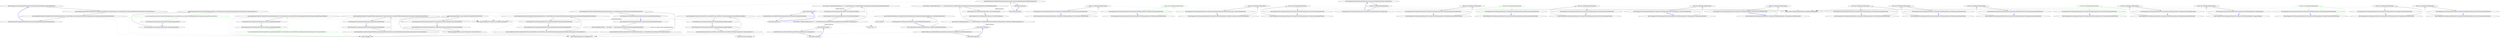 digraph  {
m3_37 [cluster="Humanizer.Tests.DehumanizeToEnumTests.HonorsAnyAttributeWithDescriptionStringProperty()", file="DateHumanizeTests.cs", label="Entry Humanizer.Tests.DehumanizeToEnumTests.HonorsAnyAttributeWithDescriptionStringProperty()", span="43-43"];
m3_39 [cluster="Humanizer.Tests.DehumanizeToEnumTests.HonorsAnyAttributeWithDescriptionStringProperty()", file="DateHumanizeTests.cs", label="Assert.Equal(EnumUnderTest.MemberWithCustomDescriptionAttribute, EnumTestsResources.MemberWithCustomDescriptionAttribute.DehumanizeTo(typeof(EnumUnderTest)))", span="46-46"];
m3_38 [cluster="Humanizer.Tests.DehumanizeToEnumTests.HonorsAnyAttributeWithDescriptionStringProperty()", file="DateHumanizeTests.cs", label="Assert.Equal(EnumUnderTest.MemberWithCustomDescriptionAttribute, EnumTestsResources.MemberWithCustomDescriptionAttribute.DehumanizeTo<EnumUnderTest>())", span="45-45"];
m3_40 [cluster="Humanizer.Tests.DehumanizeToEnumTests.HonorsAnyAttributeWithDescriptionStringProperty()", file="DateHumanizeTests.cs", label="Exit Humanizer.Tests.DehumanizeToEnumTests.HonorsAnyAttributeWithDescriptionStringProperty()", span="43-43"];
m3_31 [cluster="Unk.Equal", file="DateHumanizeTests.cs", label="Entry Unk.Equal", span=""];
m3_69 [cluster="Humanizer.Tests.DehumanizeToEnumTests.DummyStructWithEnumInterfaces.GetTypeCode()", file="DateHumanizeTests.cs", label="Entry Humanizer.Tests.DehumanizeToEnumTests.DummyStructWithEnumInterfaces.GetTypeCode()", span="99-99"];
m3_70 [cluster="Humanizer.Tests.DehumanizeToEnumTests.DummyStructWithEnumInterfaces.GetTypeCode()", file="DateHumanizeTests.cs", label="throw new NotImplementedException();", span="101-101"];
m3_71 [cluster="Humanizer.Tests.DehumanizeToEnumTests.DummyStructWithEnumInterfaces.GetTypeCode()", file="DateHumanizeTests.cs", label="Exit Humanizer.Tests.DehumanizeToEnumTests.DummyStructWithEnumInterfaces.GetTypeCode()", span="99-99"];
m3_41 [cluster="Humanizer.Tests.DehumanizeToEnumTests.DehumanizeMembersWithoutDescriptionAttribute()", file="DateHumanizeTests.cs", label="Entry Humanizer.Tests.DehumanizeToEnumTests.DehumanizeMembersWithoutDescriptionAttribute()", span="50-50"];
m3_43 [cluster="Humanizer.Tests.DehumanizeToEnumTests.DehumanizeMembersWithoutDescriptionAttribute()", file="DateHumanizeTests.cs", label="Assert.Equal(EnumUnderTest.MemberWithoutDescriptionAttribute, EnumTestsResources.MemberWithoutDescriptionAttributeSentence.DehumanizeTo(typeof(EnumUnderTest)))", span="53-53"];
m3_42 [cluster="Humanizer.Tests.DehumanizeToEnumTests.DehumanizeMembersWithoutDescriptionAttribute()", file="DateHumanizeTests.cs", label="Assert.Equal(EnumUnderTest.MemberWithoutDescriptionAttribute, EnumTestsResources.MemberWithoutDescriptionAttributeSentence.DehumanizeTo<EnumUnderTest>())", span="52-52"];
m3_44 [cluster="Humanizer.Tests.DehumanizeToEnumTests.DehumanizeMembersWithoutDescriptionAttribute()", file="DateHumanizeTests.cs", label="Exit Humanizer.Tests.DehumanizeToEnumTests.DehumanizeMembersWithoutDescriptionAttribute()", span="50-50"];
m3_0 [cluster="Humanizer.Tests.DehumanizeToEnumTests.ThrowsForNonEnums()", file="DateHumanizeTests.cs", label="Entry Humanizer.Tests.DehumanizeToEnumTests.ThrowsForNonEnums()", span="8-8"];
m3_2 [cluster="Humanizer.Tests.DehumanizeToEnumTests.ThrowsForNonEnums()", file="DateHumanizeTests.cs", label="Assert.Throws<ArgumentException>(() => EnumTestsResources.MemberWithDescriptionAttribute.DehumanizeTo(typeof(DummyStructWithEnumInterfaces)))", span="11-11"];
m3_1 [cluster="Humanizer.Tests.DehumanizeToEnumTests.ThrowsForNonEnums()", file="DateHumanizeTests.cs", label="Assert.Throws<ArgumentException>(() => EnumTestsResources.MemberWithDescriptionAttribute.DehumanizeTo<DummyStructWithEnumInterfaces>())", span="10-10"];
m3_3 [cluster="Humanizer.Tests.DehumanizeToEnumTests.ThrowsForNonEnums()", file="DateHumanizeTests.cs", label="Exit Humanizer.Tests.DehumanizeToEnumTests.ThrowsForNonEnums()", span="8-8"];
m3_84 [cluster="Humanizer.Tests.DehumanizeToEnumTests.DummyStructWithEnumInterfaces.ToInt16(System.IFormatProvider)", file="DateHumanizeTests.cs", label="Entry Humanizer.Tests.DehumanizeToEnumTests.DummyStructWithEnumInterfaces.ToInt16(System.IFormatProvider)", span="124-124"];
m3_85 [cluster="Humanizer.Tests.DehumanizeToEnumTests.DummyStructWithEnumInterfaces.ToInt16(System.IFormatProvider)", file="DateHumanizeTests.cs", label="throw new NotImplementedException();", span="126-126"];
m3_86 [cluster="Humanizer.Tests.DehumanizeToEnumTests.DummyStructWithEnumInterfaces.ToInt16(System.IFormatProvider)", file="DateHumanizeTests.cs", label="Exit Humanizer.Tests.DehumanizeToEnumTests.DummyStructWithEnumInterfaces.ToInt16(System.IFormatProvider)", span="124-124"];
m3_4 [cluster="Unk.>", file="DateHumanizeTests.cs", label="Entry Unk.>", span=""];
m3_54 [cluster="Humanizer.Tests.DehumanizeToEnumTests.HonorsDisplayAttribute()", file="DateHumanizeTests.cs", label="Entry Humanizer.Tests.DehumanizeToEnumTests.HonorsDisplayAttribute()", span="74-74"];
m3_56 [cluster="Humanizer.Tests.DehumanizeToEnumTests.HonorsDisplayAttribute()", color=green, community=0, file="DateHumanizeTests.cs", label="0: Assert.Equal(EnumUnderTest.MemberWithDisplayAttribute, EnumTestsResources.MemberWithDisplayAttribute.DehumanizeTo(typeof(EnumUnderTest)))", span="77-77"];
m3_55 [cluster="Humanizer.Tests.DehumanizeToEnumTests.HonorsDisplayAttribute()", file="DateHumanizeTests.cs", label="Assert.Equal(EnumUnderTest.MemberWithDisplayAttribute, EnumTestsResources.MemberWithDisplayAttribute.DehumanizeTo<EnumUnderTest>())", span="76-76"];
m3_57 [cluster="Humanizer.Tests.DehumanizeToEnumTests.HonorsDisplayAttribute()", file="DateHumanizeTests.cs", label="Exit Humanizer.Tests.DehumanizeToEnumTests.HonorsDisplayAttribute()", span="74-74"];
m3_53 [cluster="System.Enum.ToString()", file="DateHumanizeTests.cs", label="Entry System.Enum.ToString()", span="0-0"];
m3_23 [cluster="Humanizer.Tests.DehumanizeToEnumTests.CanReturnNullForEnumNoMatch()", file="DateHumanizeTests.cs", label="Entry Humanizer.Tests.DehumanizeToEnumTests.CanReturnNullForEnumNoMatch()", span="22-22"];
m3_24 [cluster="Humanizer.Tests.DehumanizeToEnumTests.CanReturnNullForEnumNoMatch()", file="DateHumanizeTests.cs", label="Assert.Null(EnumTestsResources.MemberWithDescriptionAttribute.DehumanizeTo(typeof(DummyEnum), OnNoMatch.ReturnsNull))", span="24-24"];
m3_25 [cluster="Humanizer.Tests.DehumanizeToEnumTests.CanReturnNullForEnumNoMatch()", file="DateHumanizeTests.cs", label="Exit Humanizer.Tests.DehumanizeToEnumTests.CanReturnNullForEnumNoMatch()", span="22-22"];
m3_78 [cluster="Humanizer.Tests.DehumanizeToEnumTests.DummyStructWithEnumInterfaces.ToSByte(System.IFormatProvider)", file="DateHumanizeTests.cs", label="Entry Humanizer.Tests.DehumanizeToEnumTests.DummyStructWithEnumInterfaces.ToSByte(System.IFormatProvider)", span="114-114"];
m3_79 [cluster="Humanizer.Tests.DehumanizeToEnumTests.DummyStructWithEnumInterfaces.ToSByte(System.IFormatProvider)", color=green, community=0, file="DateHumanizeTests.cs", label="0: throw new NotImplementedException();", span="116-116"];
m3_80 [cluster="Humanizer.Tests.DehumanizeToEnumTests.DummyStructWithEnumInterfaces.ToSByte(System.IFormatProvider)", file="DateHumanizeTests.cs", label="Exit Humanizer.Tests.DehumanizeToEnumTests.DummyStructWithEnumInterfaces.ToSByte(System.IFormatProvider)", span="114-114"];
m3_8 [cluster="string.DehumanizeTo<TTargetEnum>()", file="DateHumanizeTests.cs", label="Entry string.DehumanizeTo<TTargetEnum>()", span="18-18"];
m3_65 [cluster="System.NotImplementedException.NotImplementedException()", file="DateHumanizeTests.cs", label="Entry System.NotImplementedException.NotImplementedException()", span="0-0"];
m3_117 [cluster="Humanizer.Tests.DehumanizeToEnumTests.DummyStructWithEnumInterfaces.ToType(System.Type, System.IFormatProvider)", file="DateHumanizeTests.cs", label="Entry Humanizer.Tests.DehumanizeToEnumTests.DummyStructWithEnumInterfaces.ToType(System.Type, System.IFormatProvider)", span="179-179"];
m3_118 [cluster="Humanizer.Tests.DehumanizeToEnumTests.DummyStructWithEnumInterfaces.ToType(System.Type, System.IFormatProvider)", file="DateHumanizeTests.cs", label="throw new NotImplementedException();", span="181-181"];
m3_119 [cluster="Humanizer.Tests.DehumanizeToEnumTests.DummyStructWithEnumInterfaces.ToType(System.Type, System.IFormatProvider)", file="DateHumanizeTests.cs", label="Exit Humanizer.Tests.DehumanizeToEnumTests.DummyStructWithEnumInterfaces.ToType(System.Type, System.IFormatProvider)", span="179-179"];
m3_75 [cluster="Humanizer.Tests.DehumanizeToEnumTests.DummyStructWithEnumInterfaces.ToChar(System.IFormatProvider)", file="DateHumanizeTests.cs", label="Entry Humanizer.Tests.DehumanizeToEnumTests.DummyStructWithEnumInterfaces.ToChar(System.IFormatProvider)", span="109-109"];
m3_76 [cluster="Humanizer.Tests.DehumanizeToEnumTests.DummyStructWithEnumInterfaces.ToChar(System.IFormatProvider)", file="DateHumanizeTests.cs", label="throw new NotImplementedException();", span="111-111"];
m3_77 [cluster="Humanizer.Tests.DehumanizeToEnumTests.DummyStructWithEnumInterfaces.ToChar(System.IFormatProvider)", file="DateHumanizeTests.cs", label="Exit Humanizer.Tests.DehumanizeToEnumTests.DummyStructWithEnumInterfaces.ToChar(System.IFormatProvider)", span="109-109"];
m3_111 [cluster="Humanizer.Tests.DehumanizeToEnumTests.DummyStructWithEnumInterfaces.ToDateTime(System.IFormatProvider)", file="DateHumanizeTests.cs", label="Entry Humanizer.Tests.DehumanizeToEnumTests.DummyStructWithEnumInterfaces.ToDateTime(System.IFormatProvider)", span="169-169"];
m3_112 [cluster="Humanizer.Tests.DehumanizeToEnumTests.DummyStructWithEnumInterfaces.ToDateTime(System.IFormatProvider)", file="DateHumanizeTests.cs", label="throw new NotImplementedException();", span="171-171"];
m3_113 [cluster="Humanizer.Tests.DehumanizeToEnumTests.DummyStructWithEnumInterfaces.ToDateTime(System.IFormatProvider)", file="DateHumanizeTests.cs", label="Exit Humanizer.Tests.DehumanizeToEnumTests.DummyStructWithEnumInterfaces.ToDateTime(System.IFormatProvider)", span="169-169"];
m3_81 [cluster="Humanizer.Tests.DehumanizeToEnumTests.DummyStructWithEnumInterfaces.ToByte(System.IFormatProvider)", file="DateHumanizeTests.cs", label="Entry Humanizer.Tests.DehumanizeToEnumTests.DummyStructWithEnumInterfaces.ToByte(System.IFormatProvider)", span="119-119"];
m3_82 [cluster="Humanizer.Tests.DehumanizeToEnumTests.DummyStructWithEnumInterfaces.ToByte(System.IFormatProvider)", color=green, community=0, file="DateHumanizeTests.cs", label="0: throw new NotImplementedException();", span="121-121"];
m3_83 [cluster="Humanizer.Tests.DehumanizeToEnumTests.DummyStructWithEnumInterfaces.ToByte(System.IFormatProvider)", file="DateHumanizeTests.cs", label="Exit Humanizer.Tests.DehumanizeToEnumTests.DummyStructWithEnumInterfaces.ToByte(System.IFormatProvider)", span="119-119"];
m3_27 [cluster="Humanizer.Tests.DehumanizeToEnumTests.HonorsDescriptionAttribute()", file="DateHumanizeTests.cs", label="Entry Humanizer.Tests.DehumanizeToEnumTests.HonorsDescriptionAttribute()", span="28-28"];
m3_29 [cluster="Humanizer.Tests.DehumanizeToEnumTests.HonorsDescriptionAttribute()", file="DateHumanizeTests.cs", label="Assert.Equal(EnumUnderTest.MemberWithDescriptionAttribute, EnumTestsResources.MemberWithDescriptionAttribute.DehumanizeTo(typeof(EnumUnderTest)))", span="31-31"];
m3_28 [cluster="Humanizer.Tests.DehumanizeToEnumTests.HonorsDescriptionAttribute()", file="DateHumanizeTests.cs", label="Assert.Equal(EnumUnderTest.MemberWithDescriptionAttribute, EnumTestsResources.MemberWithDescriptionAttribute.DehumanizeTo<EnumUnderTest>())", span="30-30"];
m3_30 [cluster="Humanizer.Tests.DehumanizeToEnumTests.HonorsDescriptionAttribute()", file="DateHumanizeTests.cs", label="Exit Humanizer.Tests.DehumanizeToEnumTests.HonorsDescriptionAttribute()", span="28-28"];
m3_32 [cluster="Humanizer.Tests.DehumanizeToEnumTests.HonorsDescriptionAttributeSubclasses()", file="DateHumanizeTests.cs", label="Entry Humanizer.Tests.DehumanizeToEnumTests.HonorsDescriptionAttributeSubclasses()", span="35-35"];
m3_35 [cluster="Humanizer.Tests.DehumanizeToEnumTests.HonorsDescriptionAttributeSubclasses()", file="DateHumanizeTests.cs", label="Assert.Equal(EnumUnderTest.MemberWithDescriptionAttributeSubclass, calculatedDescription.DehumanizeTo(typeof(EnumUnderTest)))", span="39-39"];
m3_34 [cluster="Humanizer.Tests.DehumanizeToEnumTests.HonorsDescriptionAttributeSubclasses()", file="DateHumanizeTests.cs", label="Assert.Equal(EnumUnderTest.MemberWithDescriptionAttributeSubclass, calculatedDescription.DehumanizeTo<EnumUnderTest>())", span="38-38"];
m3_33 [cluster="Humanizer.Tests.DehumanizeToEnumTests.HonorsDescriptionAttributeSubclasses()", file="DateHumanizeTests.cs", label="string calculatedDescription = ''Overridden '' + EnumTestsResources.MemberWithDescriptionAttributeSubclass", span="37-37"];
m3_36 [cluster="Humanizer.Tests.DehumanizeToEnumTests.HonorsDescriptionAttributeSubclasses()", file="DateHumanizeTests.cs", label="Exit Humanizer.Tests.DehumanizeToEnumTests.HonorsDescriptionAttributeSubclasses()", span="35-35"];
m3_90 [cluster="Humanizer.Tests.DehumanizeToEnumTests.DummyStructWithEnumInterfaces.ToInt32(System.IFormatProvider)", file="DateHumanizeTests.cs", label="Entry Humanizer.Tests.DehumanizeToEnumTests.DummyStructWithEnumInterfaces.ToInt32(System.IFormatProvider)", span="134-134"];
m3_91 [cluster="Humanizer.Tests.DehumanizeToEnumTests.DummyStructWithEnumInterfaces.ToInt32(System.IFormatProvider)", file="DateHumanizeTests.cs", label="throw new NotImplementedException();", span="136-136"];
m3_92 [cluster="Humanizer.Tests.DehumanizeToEnumTests.DummyStructWithEnumInterfaces.ToInt32(System.IFormatProvider)", file="DateHumanizeTests.cs", label="Exit Humanizer.Tests.DehumanizeToEnumTests.DummyStructWithEnumInterfaces.ToInt32(System.IFormatProvider)", span="134-134"];
m3_66 [cluster="Humanizer.Tests.DehumanizeToEnumTests.DummyStructWithEnumInterfaces.ToString(string, System.IFormatProvider)", file="DateHumanizeTests.cs", label="Entry Humanizer.Tests.DehumanizeToEnumTests.DummyStructWithEnumInterfaces.ToString(string, System.IFormatProvider)", span="94-94"];
m3_67 [cluster="Humanizer.Tests.DehumanizeToEnumTests.DummyStructWithEnumInterfaces.ToString(string, System.IFormatProvider)", file="DateHumanizeTests.cs", label="throw new NotImplementedException();", span="96-96"];
m3_68 [cluster="Humanizer.Tests.DehumanizeToEnumTests.DummyStructWithEnumInterfaces.ToString(string, System.IFormatProvider)", file="DateHumanizeTests.cs", label="Exit Humanizer.Tests.DehumanizeToEnumTests.DummyStructWithEnumInterfaces.ToString(string, System.IFormatProvider)", span="94-94"];
m3_114 [cluster="Humanizer.Tests.DehumanizeToEnumTests.DummyStructWithEnumInterfaces.ToString(System.IFormatProvider)", file="DateHumanizeTests.cs", label="Entry Humanizer.Tests.DehumanizeToEnumTests.DummyStructWithEnumInterfaces.ToString(System.IFormatProvider)", span="174-174"];
m3_115 [cluster="Humanizer.Tests.DehumanizeToEnumTests.DummyStructWithEnumInterfaces.ToString(System.IFormatProvider)", file="DateHumanizeTests.cs", label="throw new NotImplementedException();", span="176-176"];
m3_116 [cluster="Humanizer.Tests.DehumanizeToEnumTests.DummyStructWithEnumInterfaces.ToString(System.IFormatProvider)", file="DateHumanizeTests.cs", label="Exit Humanizer.Tests.DehumanizeToEnumTests.DummyStructWithEnumInterfaces.ToString(System.IFormatProvider)", span="174-174"];
m3_12 [cluster="string.DehumanizeTo(System.Type, Humanizer.OnNoMatch)", file="DateHumanizeTests.cs", label="Entry string.DehumanizeTo(System.Type, Humanizer.OnNoMatch)", span="33-33"];
m3_26 [cluster="Unk.Null", file="DateHumanizeTests.cs", label="Entry Unk.Null", span=""];
m3_99 [cluster="Humanizer.Tests.DehumanizeToEnumTests.DummyStructWithEnumInterfaces.ToUInt64(System.IFormatProvider)", file="DateHumanizeTests.cs", label="Entry Humanizer.Tests.DehumanizeToEnumTests.DummyStructWithEnumInterfaces.ToUInt64(System.IFormatProvider)", span="149-149"];
m3_100 [cluster="Humanizer.Tests.DehumanizeToEnumTests.DummyStructWithEnumInterfaces.ToUInt64(System.IFormatProvider)", file="DateHumanizeTests.cs", label="throw new NotImplementedException();", span="151-151"];
m3_101 [cluster="Humanizer.Tests.DehumanizeToEnumTests.DummyStructWithEnumInterfaces.ToUInt64(System.IFormatProvider)", file="DateHumanizeTests.cs", label="Exit Humanizer.Tests.DehumanizeToEnumTests.DummyStructWithEnumInterfaces.ToUInt64(System.IFormatProvider)", span="149-149"];
m3_96 [cluster="Humanizer.Tests.DehumanizeToEnumTests.DummyStructWithEnumInterfaces.ToInt64(System.IFormatProvider)", file="DateHumanizeTests.cs", label="Entry Humanizer.Tests.DehumanizeToEnumTests.DummyStructWithEnumInterfaces.ToInt64(System.IFormatProvider)", span="144-144"];
m3_97 [cluster="Humanizer.Tests.DehumanizeToEnumTests.DummyStructWithEnumInterfaces.ToInt64(System.IFormatProvider)", file="DateHumanizeTests.cs", label="throw new NotImplementedException();", span="146-146"];
m3_98 [cluster="Humanizer.Tests.DehumanizeToEnumTests.DummyStructWithEnumInterfaces.ToInt64(System.IFormatProvider)", file="DateHumanizeTests.cs", label="Exit Humanizer.Tests.DehumanizeToEnumTests.DummyStructWithEnumInterfaces.ToInt64(System.IFormatProvider)", span="144-144"];
m3_13 [cluster="Humanizer.Tests.DehumanizeToEnumTests.ThrowsForEnumNoMatch()", file="DateHumanizeTests.cs", label="Entry Humanizer.Tests.DehumanizeToEnumTests.ThrowsForEnumNoMatch()", span="15-15"];
m3_15 [cluster="Humanizer.Tests.DehumanizeToEnumTests.ThrowsForEnumNoMatch()", file="DateHumanizeTests.cs", label="Assert.Throws<NoMatchFoundException>(() => EnumTestsResources.MemberWithDescriptionAttribute.DehumanizeTo(typeof(DummyEnum)))", span="18-18"];
m3_14 [cluster="Humanizer.Tests.DehumanizeToEnumTests.ThrowsForEnumNoMatch()", file="DateHumanizeTests.cs", label="Assert.Throws<NoMatchFoundException>(() => EnumTestsResources.MemberWithDescriptionAttribute.DehumanizeTo<DummyEnum>())", span="17-17"];
m3_16 [cluster="Humanizer.Tests.DehumanizeToEnumTests.ThrowsForEnumNoMatch()", file="DateHumanizeTests.cs", label="Exit Humanizer.Tests.DehumanizeToEnumTests.ThrowsForEnumNoMatch()", span="15-15"];
m3_108 [cluster="Humanizer.Tests.DehumanizeToEnumTests.DummyStructWithEnumInterfaces.ToDecimal(System.IFormatProvider)", file="DateHumanizeTests.cs", label="Entry Humanizer.Tests.DehumanizeToEnumTests.DummyStructWithEnumInterfaces.ToDecimal(System.IFormatProvider)", span="164-164"];
m3_109 [cluster="Humanizer.Tests.DehumanizeToEnumTests.DummyStructWithEnumInterfaces.ToDecimal(System.IFormatProvider)", file="DateHumanizeTests.cs", label="throw new NotImplementedException();", span="166-166"];
m3_110 [cluster="Humanizer.Tests.DehumanizeToEnumTests.DummyStructWithEnumInterfaces.ToDecimal(System.IFormatProvider)", file="DateHumanizeTests.cs", label="Exit Humanizer.Tests.DehumanizeToEnumTests.DummyStructWithEnumInterfaces.ToDecimal(System.IFormatProvider)", span="164-164"];
m3_17 [cluster="lambda expression", file="DateHumanizeTests.cs", label="Entry lambda expression", span="17-17"];
m3_10 [cluster="lambda expression", file="DateHumanizeTests.cs", label="EnumTestsResources.MemberWithDescriptionAttribute.DehumanizeTo(typeof(DummyStructWithEnumInterfaces))", span="11-11"];
m3_21 [cluster="lambda expression", file="DateHumanizeTests.cs", label="EnumTestsResources.MemberWithDescriptionAttribute.DehumanizeTo(typeof(DummyEnum))", span="18-18"];
m3_6 [cluster="lambda expression", file="DateHumanizeTests.cs", label="EnumTestsResources.MemberWithDescriptionAttribute.DehumanizeTo<DummyStructWithEnumInterfaces>()", span="10-10"];
m3_18 [cluster="lambda expression", file="DateHumanizeTests.cs", label="EnumTestsResources.MemberWithDescriptionAttribute.DehumanizeTo<DummyEnum>()", span="17-17"];
m3_9 [cluster="lambda expression", file="DateHumanizeTests.cs", label="Entry lambda expression", span="11-11"];
m3_11 [cluster="lambda expression", file="DateHumanizeTests.cs", label="Exit lambda expression", span="11-11"];
m3_20 [cluster="lambda expression", file="DateHumanizeTests.cs", label="Entry lambda expression", span="18-18"];
m3_22 [cluster="lambda expression", file="DateHumanizeTests.cs", label="Exit lambda expression", span="18-18"];
m3_5 [cluster="lambda expression", file="DateHumanizeTests.cs", label="Entry lambda expression", span="10-10"];
m3_7 [cluster="lambda expression", file="DateHumanizeTests.cs", label="Exit lambda expression", span="10-10"];
m3_19 [cluster="lambda expression", file="DateHumanizeTests.cs", label="Exit lambda expression", span="17-17"];
m3_49 [cluster="Humanizer.Tests.DehumanizeToEnumTests.AllCapitalMembersAreReturnedAsIs()", file="DateHumanizeTests.cs", label="Entry Humanizer.Tests.DehumanizeToEnumTests.AllCapitalMembersAreReturnedAsIs()", span="67-67"];
m3_51 [cluster="Humanizer.Tests.DehumanizeToEnumTests.AllCapitalMembersAreReturnedAsIs()", file="DateHumanizeTests.cs", label="Assert.Equal(EnumUnderTest.ALLCAPITALS, EnumUnderTest.ALLCAPITALS.ToString().DehumanizeTo(typeof(EnumUnderTest)))", span="70-70"];
m3_50 [cluster="Humanizer.Tests.DehumanizeToEnumTests.AllCapitalMembersAreReturnedAsIs()", file="DateHumanizeTests.cs", label="Assert.Equal(EnumUnderTest.ALLCAPITALS, EnumUnderTest.ALLCAPITALS.ToString().DehumanizeTo<EnumUnderTest>())", span="69-69"];
m3_52 [cluster="Humanizer.Tests.DehumanizeToEnumTests.AllCapitalMembersAreReturnedAsIs()", file="DateHumanizeTests.cs", label="Exit Humanizer.Tests.DehumanizeToEnumTests.AllCapitalMembersAreReturnedAsIs()", span="67-67"];
m3_87 [cluster="Humanizer.Tests.DehumanizeToEnumTests.DummyStructWithEnumInterfaces.ToUInt16(System.IFormatProvider)", file="DateHumanizeTests.cs", label="Entry Humanizer.Tests.DehumanizeToEnumTests.DummyStructWithEnumInterfaces.ToUInt16(System.IFormatProvider)", span="129-129"];
m3_88 [cluster="Humanizer.Tests.DehumanizeToEnumTests.DummyStructWithEnumInterfaces.ToUInt16(System.IFormatProvider)", color=green, community=0, file="DateHumanizeTests.cs", label="0: throw new NotImplementedException();", span="131-131"];
m3_89 [cluster="Humanizer.Tests.DehumanizeToEnumTests.DummyStructWithEnumInterfaces.ToUInt16(System.IFormatProvider)", file="DateHumanizeTests.cs", label="Exit Humanizer.Tests.DehumanizeToEnumTests.DummyStructWithEnumInterfaces.ToUInt16(System.IFormatProvider)", span="129-129"];
m3_72 [cluster="Humanizer.Tests.DehumanizeToEnumTests.DummyStructWithEnumInterfaces.ToBoolean(System.IFormatProvider)", file="DateHumanizeTests.cs", label="Entry Humanizer.Tests.DehumanizeToEnumTests.DummyStructWithEnumInterfaces.ToBoolean(System.IFormatProvider)", span="104-104"];
m3_73 [cluster="Humanizer.Tests.DehumanizeToEnumTests.DummyStructWithEnumInterfaces.ToBoolean(System.IFormatProvider)", file="DateHumanizeTests.cs", label="throw new NotImplementedException();", span="106-106"];
m3_74 [cluster="Humanizer.Tests.DehumanizeToEnumTests.DummyStructWithEnumInterfaces.ToBoolean(System.IFormatProvider)", file="DateHumanizeTests.cs", label="Exit Humanizer.Tests.DehumanizeToEnumTests.DummyStructWithEnumInterfaces.ToBoolean(System.IFormatProvider)", span="104-104"];
m3_58 [cluster="Humanizer.Tests.DehumanizeToEnumTests.HonorsLocalizedDisplayAttribute()", file="DateHumanizeTests.cs", label="Entry Humanizer.Tests.DehumanizeToEnumTests.HonorsLocalizedDisplayAttribute()", span="81-81"];
m3_59 [cluster="Humanizer.Tests.DehumanizeToEnumTests.HonorsLocalizedDisplayAttribute()", color=green, community=0, file="DateHumanizeTests.cs", label="0: Assert.Equal(EnumUnderTest.MemberWithLocalizedDisplayAttribute, EnumTestsResources.MemberWithLocalizedDisplayAttribute.DehumanizeTo<EnumUnderTest>())", span="83-83"];
m3_60 [cluster="Humanizer.Tests.DehumanizeToEnumTests.HonorsLocalizedDisplayAttribute()", file="DateHumanizeTests.cs", label="Assert.Equal(EnumUnderTest.MemberWithLocalizedDisplayAttribute, EnumTestsResources.MemberWithLocalizedDisplayAttribute.DehumanizeTo(typeof(EnumUnderTest)))", span="84-84"];
m3_61 [cluster="Humanizer.Tests.DehumanizeToEnumTests.HonorsLocalizedDisplayAttribute()", file="DateHumanizeTests.cs", label="Exit Humanizer.Tests.DehumanizeToEnumTests.HonorsLocalizedDisplayAttribute()", span="81-81"];
m3_62 [cluster="Humanizer.Tests.DehumanizeToEnumTests.DummyStructWithEnumInterfaces.CompareTo(object)", file="DateHumanizeTests.cs", label="Entry Humanizer.Tests.DehumanizeToEnumTests.DummyStructWithEnumInterfaces.CompareTo(object)", span="89-89"];
m3_63 [cluster="Humanizer.Tests.DehumanizeToEnumTests.DummyStructWithEnumInterfaces.CompareTo(object)", file="DateHumanizeTests.cs", label="throw new NotImplementedException();", span="91-91"];
m3_64 [cluster="Humanizer.Tests.DehumanizeToEnumTests.DummyStructWithEnumInterfaces.CompareTo(object)", file="DateHumanizeTests.cs", label="Exit Humanizer.Tests.DehumanizeToEnumTests.DummyStructWithEnumInterfaces.CompareTo(object)", span="89-89"];
m3_105 [cluster="Humanizer.Tests.DehumanizeToEnumTests.DummyStructWithEnumInterfaces.ToDouble(System.IFormatProvider)", file="DateHumanizeTests.cs", label="Entry Humanizer.Tests.DehumanizeToEnumTests.DummyStructWithEnumInterfaces.ToDouble(System.IFormatProvider)", span="159-159"];
m3_106 [cluster="Humanizer.Tests.DehumanizeToEnumTests.DummyStructWithEnumInterfaces.ToDouble(System.IFormatProvider)", color=green, community=0, file="DateHumanizeTests.cs", label="0: throw new NotImplementedException();", span="161-161"];
m3_107 [cluster="Humanizer.Tests.DehumanizeToEnumTests.DummyStructWithEnumInterfaces.ToDouble(System.IFormatProvider)", file="DateHumanizeTests.cs", label="Exit Humanizer.Tests.DehumanizeToEnumTests.DummyStructWithEnumInterfaces.ToDouble(System.IFormatProvider)", span="159-159"];
m3_45 [cluster="Humanizer.Tests.DehumanizeToEnumTests.IsCaseInsensitive(string, Humanizer.Tests.EnumUnderTest)", file="DateHumanizeTests.cs", label="Entry Humanizer.Tests.DehumanizeToEnumTests.IsCaseInsensitive(string, Humanizer.Tests.EnumUnderTest)", span="60-60"];
m3_47 [cluster="Humanizer.Tests.DehumanizeToEnumTests.IsCaseInsensitive(string, Humanizer.Tests.EnumUnderTest)", file="DateHumanizeTests.cs", label="Assert.Equal(expectedEnum, input.DehumanizeTo(typeof(EnumUnderTest)))", span="63-63"];
m3_46 [cluster="Humanizer.Tests.DehumanizeToEnumTests.IsCaseInsensitive(string, Humanizer.Tests.EnumUnderTest)", file="DateHumanizeTests.cs", label="Assert.Equal(expectedEnum, input.DehumanizeTo<EnumUnderTest>())", span="62-62"];
m3_48 [cluster="Humanizer.Tests.DehumanizeToEnumTests.IsCaseInsensitive(string, Humanizer.Tests.EnumUnderTest)", file="DateHumanizeTests.cs", label="Exit Humanizer.Tests.DehumanizeToEnumTests.IsCaseInsensitive(string, Humanizer.Tests.EnumUnderTest)", span="60-60"];
m3_102 [cluster="Humanizer.Tests.DehumanizeToEnumTests.DummyStructWithEnumInterfaces.ToSingle(System.IFormatProvider)", file="DateHumanizeTests.cs", label="Entry Humanizer.Tests.DehumanizeToEnumTests.DummyStructWithEnumInterfaces.ToSingle(System.IFormatProvider)", span="154-154"];
m3_103 [cluster="Humanizer.Tests.DehumanizeToEnumTests.DummyStructWithEnumInterfaces.ToSingle(System.IFormatProvider)", file="DateHumanizeTests.cs", label="throw new NotImplementedException();", span="156-156"];
m3_104 [cluster="Humanizer.Tests.DehumanizeToEnumTests.DummyStructWithEnumInterfaces.ToSingle(System.IFormatProvider)", file="DateHumanizeTests.cs", label="Exit Humanizer.Tests.DehumanizeToEnumTests.DummyStructWithEnumInterfaces.ToSingle(System.IFormatProvider)", span="154-154"];
m3_93 [cluster="Humanizer.Tests.DehumanizeToEnumTests.DummyStructWithEnumInterfaces.ToUInt32(System.IFormatProvider)", file="DateHumanizeTests.cs", label="Entry Humanizer.Tests.DehumanizeToEnumTests.DummyStructWithEnumInterfaces.ToUInt32(System.IFormatProvider)", span="139-139"];
m3_94 [cluster="Humanizer.Tests.DehumanizeToEnumTests.DummyStructWithEnumInterfaces.ToUInt32(System.IFormatProvider)", file="DateHumanizeTests.cs", label="throw new NotImplementedException();", span="141-141"];
m3_95 [cluster="Humanizer.Tests.DehumanizeToEnumTests.DummyStructWithEnumInterfaces.ToUInt32(System.IFormatProvider)", file="DateHumanizeTests.cs", label="Exit Humanizer.Tests.DehumanizeToEnumTests.DummyStructWithEnumInterfaces.ToUInt32(System.IFormatProvider)", span="139-139"];
m3_37 -> m3_38  [key=0, style=solid];
m3_39 -> m3_12  [key=2, style=dotted];
m3_39 -> m3_31  [key=2, style=dotted];
m3_39 -> m3_40  [key=0, style=solid];
m3_38 -> m3_31  [key=2, style=dotted];
m3_38 -> m3_8  [key=2, style=dotted];
m3_38 -> m3_39  [key=0, style=solid];
m3_40 -> m3_37  [color=blue, key=0, style=bold];
m3_69 -> m3_70  [key=0, style=solid];
m3_70 -> m3_65  [key=2, style=dotted];
m3_70 -> m3_71  [key=0, style=solid];
m3_71 -> m3_69  [color=blue, key=0, style=bold];
m3_41 -> m3_42  [key=0, style=solid];
m3_43 -> m3_12  [key=2, style=dotted];
m3_43 -> m3_31  [key=2, style=dotted];
m3_43 -> m3_44  [key=0, style=solid];
m3_42 -> m3_31  [key=2, style=dotted];
m3_42 -> m3_8  [key=2, style=dotted];
m3_42 -> m3_43  [key=0, style=solid];
m3_44 -> m3_41  [color=blue, key=0, style=bold];
m3_0 -> m3_1  [key=0, style=solid];
m3_2 -> m3_9  [color=darkseagreen4, key=1, label="lambda expression", style=dashed];
m3_2 -> m3_3  [key=0, style=solid];
m3_2 -> m3_4  [key=2, style=dotted];
m3_1 -> m3_5  [color=darkseagreen4, key=1, label="lambda expression", style=dashed];
m3_1 -> m3_2  [key=0, style=solid];
m3_1 -> m3_4  [key=2, style=dotted];
m3_3 -> m3_0  [color=blue, key=0, style=bold];
m3_84 -> m3_85  [key=0, style=solid];
m3_85 -> m3_65  [key=2, style=dotted];
m3_85 -> m3_86  [key=0, style=solid];
m3_86 -> m3_84  [color=blue, key=0, style=bold];
m3_54 -> m3_55  [key=0, style=solid];
m3_56 -> m3_57  [color=green, key=0, style=solid];
m3_56 -> m3_12  [color=green, key=2, style=dotted];
m3_56 -> m3_31  [color=green, key=2, style=dotted];
m3_55 -> m3_56  [color=green, key=0, style=solid];
m3_55 -> m3_8  [key=2, style=dotted];
m3_55 -> m3_31  [key=2, style=dotted];
m3_57 -> m3_54  [color=blue, key=0, style=bold];
m3_23 -> m3_24  [key=0, style=solid];
m3_24 -> m3_12  [key=2, style=dotted];
m3_24 -> m3_25  [key=0, style=solid];
m3_24 -> m3_26  [key=2, style=dotted];
m3_25 -> m3_23  [color=blue, key=0, style=bold];
m3_78 -> m3_79  [color=green, key=0, style=solid];
m3_79 -> m3_80  [color=green, key=0, style=solid];
m3_79 -> m3_65  [color=green, key=2, style=dotted];
m3_80 -> m3_78  [color=blue, key=0, style=bold];
m3_117 -> m3_118  [key=0, style=solid];
m3_118 -> m3_65  [key=2, style=dotted];
m3_118 -> m3_119  [key=0, style=solid];
m3_119 -> m3_117  [color=blue, key=0, style=bold];
m3_75 -> m3_76  [key=0, style=solid];
m3_76 -> m3_65  [key=2, style=dotted];
m3_76 -> m3_77  [key=0, style=solid];
m3_77 -> m3_75  [color=blue, key=0, style=bold];
m3_111 -> m3_112  [key=0, style=solid];
m3_112 -> m3_65  [key=2, style=dotted];
m3_112 -> m3_113  [key=0, style=solid];
m3_113 -> m3_111  [color=blue, key=0, style=bold];
m3_81 -> m3_82  [color=green, key=0, style=solid];
m3_82 -> m3_83  [color=green, key=0, style=solid];
m3_82 -> m3_65  [color=green, key=2, style=dotted];
m3_83 -> m3_81  [color=blue, key=0, style=bold];
m3_27 -> m3_28  [key=0, style=solid];
m3_29 -> m3_12  [key=2, style=dotted];
m3_29 -> m3_31  [key=2, style=dotted];
m3_29 -> m3_30  [key=0, style=solid];
m3_28 -> m3_31  [key=2, style=dotted];
m3_28 -> m3_8  [key=2, style=dotted];
m3_28 -> m3_29  [key=0, style=solid];
m3_30 -> m3_27  [color=blue, key=0, style=bold];
m3_32 -> m3_33  [key=0, style=solid];
m3_35 -> m3_12  [key=2, style=dotted];
m3_35 -> m3_31  [key=2, style=dotted];
m3_35 -> m3_36  [key=0, style=solid];
m3_34 -> m3_31  [key=2, style=dotted];
m3_34 -> m3_8  [key=2, style=dotted];
m3_34 -> m3_35  [key=0, style=solid];
m3_33 -> m3_35  [color=darkseagreen4, key=1, label=calculatedDescription, style=dashed];
m3_33 -> m3_34  [key=0, style=solid];
m3_33 -> m3_33  [color=darkorchid, key=3, label="Local variable string calculatedDescription", style=bold];
m3_36 -> m3_32  [color=blue, key=0, style=bold];
m3_90 -> m3_91  [key=0, style=solid];
m3_91 -> m3_65  [key=2, style=dotted];
m3_91 -> m3_92  [key=0, style=solid];
m3_92 -> m3_90  [color=blue, key=0, style=bold];
m3_66 -> m3_67  [key=0, style=solid];
m3_67 -> m3_65  [key=2, style=dotted];
m3_67 -> m3_68  [key=0, style=solid];
m3_68 -> m3_66  [color=blue, key=0, style=bold];
m3_114 -> m3_115  [key=0, style=solid];
m3_115 -> m3_65  [key=2, style=dotted];
m3_115 -> m3_116  [key=0, style=solid];
m3_116 -> m3_114  [color=blue, key=0, style=bold];
m3_99 -> m3_100  [key=0, style=solid];
m3_100 -> m3_65  [key=2, style=dotted];
m3_100 -> m3_101  [key=0, style=solid];
m3_101 -> m3_99  [color=blue, key=0, style=bold];
m3_96 -> m3_97  [key=0, style=solid];
m3_97 -> m3_65  [key=2, style=dotted];
m3_97 -> m3_98  [key=0, style=solid];
m3_98 -> m3_96  [color=blue, key=0, style=bold];
m3_13 -> m3_14  [key=0, style=solid];
m3_15 -> m3_20  [color=darkseagreen4, key=1, label="lambda expression", style=dashed];
m3_15 -> m3_16  [key=0, style=solid];
m3_15 -> m3_4  [key=2, style=dotted];
m3_14 -> m3_17  [color=darkseagreen4, key=1, label="lambda expression", style=dashed];
m3_14 -> m3_15  [key=0, style=solid];
m3_14 -> m3_4  [key=2, style=dotted];
m3_16 -> m3_13  [color=blue, key=0, style=bold];
m3_108 -> m3_109  [key=0, style=solid];
m3_109 -> m3_65  [key=2, style=dotted];
m3_109 -> m3_110  [key=0, style=solid];
m3_110 -> m3_108  [color=blue, key=0, style=bold];
m3_17 -> m3_18  [key=0, style=solid];
m3_10 -> m3_12  [key=2, style=dotted];
m3_10 -> m3_11  [key=0, style=solid];
m3_21 -> m3_12  [key=2, style=dotted];
m3_21 -> m3_22  [key=0, style=solid];
m3_6 -> m3_8  [key=2, style=dotted];
m3_6 -> m3_7  [key=0, style=solid];
m3_18 -> m3_8  [key=2, style=dotted];
m3_18 -> m3_19  [key=0, style=solid];
m3_9 -> m3_10  [key=0, style=solid];
m3_11 -> m3_9  [color=blue, key=0, style=bold];
m3_20 -> m3_21  [key=0, style=solid];
m3_22 -> m3_20  [color=blue, key=0, style=bold];
m3_5 -> m3_6  [key=0, style=solid];
m3_7 -> m3_5  [color=blue, key=0, style=bold];
m3_19 -> m3_17  [color=blue, key=0, style=bold];
m3_49 -> m3_50  [key=0, style=solid];
m3_51 -> m3_12  [key=2, style=dotted];
m3_51 -> m3_31  [key=2, style=dotted];
m3_51 -> m3_52  [key=0, style=solid];
m3_51 -> m3_53  [key=2, style=dotted];
m3_50 -> m3_31  [key=2, style=dotted];
m3_50 -> m3_8  [key=2, style=dotted];
m3_50 -> m3_51  [key=0, style=solid];
m3_50 -> m3_53  [key=2, style=dotted];
m3_52 -> m3_49  [color=blue, key=0, style=bold];
m3_87 -> m3_88  [color=green, key=0, style=solid];
m3_88 -> m3_89  [color=green, key=0, style=solid];
m3_88 -> m3_65  [color=green, key=2, style=dotted];
m3_89 -> m3_87  [color=blue, key=0, style=bold];
m3_72 -> m3_73  [key=0, style=solid];
m3_73 -> m3_65  [key=2, style=dotted];
m3_73 -> m3_74  [key=0, style=solid];
m3_74 -> m3_72  [color=blue, key=0, style=bold];
m3_58 -> m3_59  [color=green, key=0, style=solid];
m3_59 -> m3_60  [color=green, key=0, style=solid];
m3_59 -> m3_8  [color=green, key=2, style=dotted];
m3_59 -> m3_31  [color=green, key=2, style=dotted];
m3_60 -> m3_12  [key=2, style=dotted];
m3_60 -> m3_31  [key=2, style=dotted];
m3_60 -> m3_61  [key=0, style=solid];
m3_61 -> m3_58  [color=blue, key=0, style=bold];
m3_62 -> m3_63  [key=0, style=solid];
m3_63 -> m3_65  [key=2, style=dotted];
m3_63 -> m3_64  [key=0, style=solid];
m3_64 -> m3_62  [color=blue, key=0, style=bold];
m3_105 -> m3_106  [color=green, key=0, style=solid];
m3_106 -> m3_107  [color=green, key=0, style=solid];
m3_106 -> m3_65  [color=green, key=2, style=dotted];
m3_107 -> m3_105  [color=blue, key=0, style=bold];
m3_45 -> m3_47  [color=darkseagreen4, key=1, label=string, style=dashed];
m3_45 -> m3_46  [key=0, style=solid];
m3_47 -> m3_12  [key=2, style=dotted];
m3_47 -> m3_31  [key=2, style=dotted];
m3_47 -> m3_48  [key=0, style=solid];
m3_46 -> m3_31  [key=2, style=dotted];
m3_46 -> m3_8  [key=2, style=dotted];
m3_46 -> m3_47  [key=0, style=solid];
m3_48 -> m3_45  [color=blue, key=0, style=bold];
m3_102 -> m3_103  [key=0, style=solid];
m3_103 -> m3_65  [key=2, style=dotted];
m3_103 -> m3_104  [key=0, style=solid];
m3_104 -> m3_102  [color=blue, key=0, style=bold];
m3_93 -> m3_94  [key=0, style=solid];
m3_94 -> m3_65  [key=2, style=dotted];
m3_94 -> m3_95  [key=0, style=solid];
m3_95 -> m3_93  [color=blue, key=0, style=bold];
}
